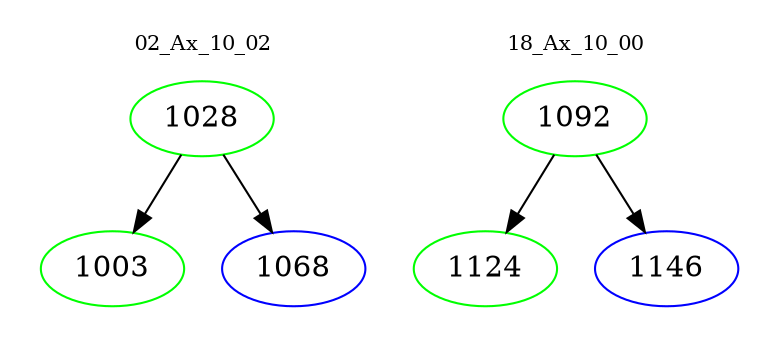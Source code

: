 digraph{
subgraph cluster_0 {
color = white
label = "02_Ax_10_02";
fontsize=10;
T0_1028 [label="1028", color="green"]
T0_1028 -> T0_1003 [color="black"]
T0_1003 [label="1003", color="green"]
T0_1028 -> T0_1068 [color="black"]
T0_1068 [label="1068", color="blue"]
}
subgraph cluster_1 {
color = white
label = "18_Ax_10_00";
fontsize=10;
T1_1092 [label="1092", color="green"]
T1_1092 -> T1_1124 [color="black"]
T1_1124 [label="1124", color="green"]
T1_1092 -> T1_1146 [color="black"]
T1_1146 [label="1146", color="blue"]
}
}
